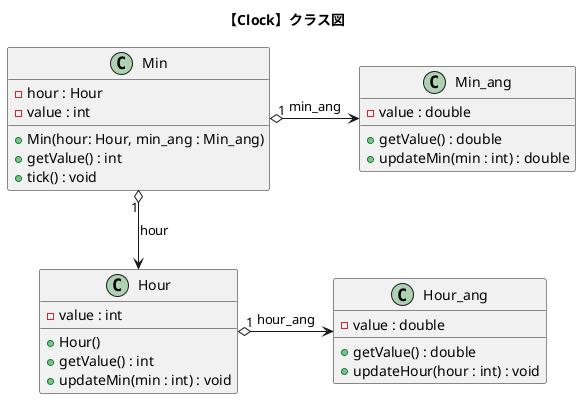 @startuml 【Clock】 Class-Diagram
title "【Clock】クラス図"

together {
    class "Hour"{
        -value : int
        +Hour()
        +getValue() : int
        +updateMin(min : int) : void
    }

    class "Min"{
        -hour : Hour
        -value : int
        +Min(hour: Hour, min_ang : Min_ang)
        +getValue() : int
        +tick() : void
    }
}

class "Min_ang"{
    -value : double
    +getValue() : double
    +updateMin(min : int) : double
}

class "Hour_ang"{
    -value : double
    +getValue() : double
    +updateHour(hour : int) : void
}

Min "1" o-down-> Hour : hour
Min "1" o-right-> Min_ang : min_ang
Hour "1" o-right-> Hour_ang : hour_ang


@enduml